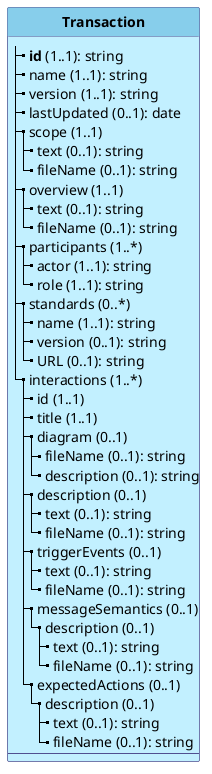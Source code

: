 @startuml
skinparam linetype polyline
hide circle
hide stereotype

skinparam class<<TM>> {
 BorderColor #505090
 BackgroundColor APPLICATION
 HeaderBackgroundColor SkyBlue
}

  Class "**Transaction**" as Transaction<<TM>> {
    |_ **id** (1..1): string
    |_ name (1..1): string
    |_ version (1..1): string
    |_ lastUpdated (0..1): date
    |_ scope (1..1)
      |_ text (0..1): string
      |_ fileName (0..1): string
    |_ overview (1..1)
      |_ text (0..1): string
      |_ fileName (0..1): string
    |_ participants (1..*)
      |_ actor (1..1): string
      |_ role (1..1): string
    |_ standards (0..*)
      |_ name (1..1): string
      |_ version (0..1): string
      |_ URL (0..1): string
    |_ interactions (1..*)
      |_ id (1..1)
      |_ title (1..1)
      |_ diagram (0..1)
        |_ fileName (0..1): string
        |_ description (0..1): string
      |_ description (0..1)
        |_ text (0..1): string
        |_ fileName (0..1): string
      |_ triggerEvents (0..1)
        |_ text (0..1): string
        |_ fileName (0..1): string
      |_ messageSemantics (0..1)
        |_ description (0..1)
          |_ text (0..1): string
          |_ fileName (0..1): string
      |_ expectedActions (0..1)
        |_ description (0..1)
          |_ text (0..1): string
          |_ fileName (0..1): string
--
    }
@enduml
